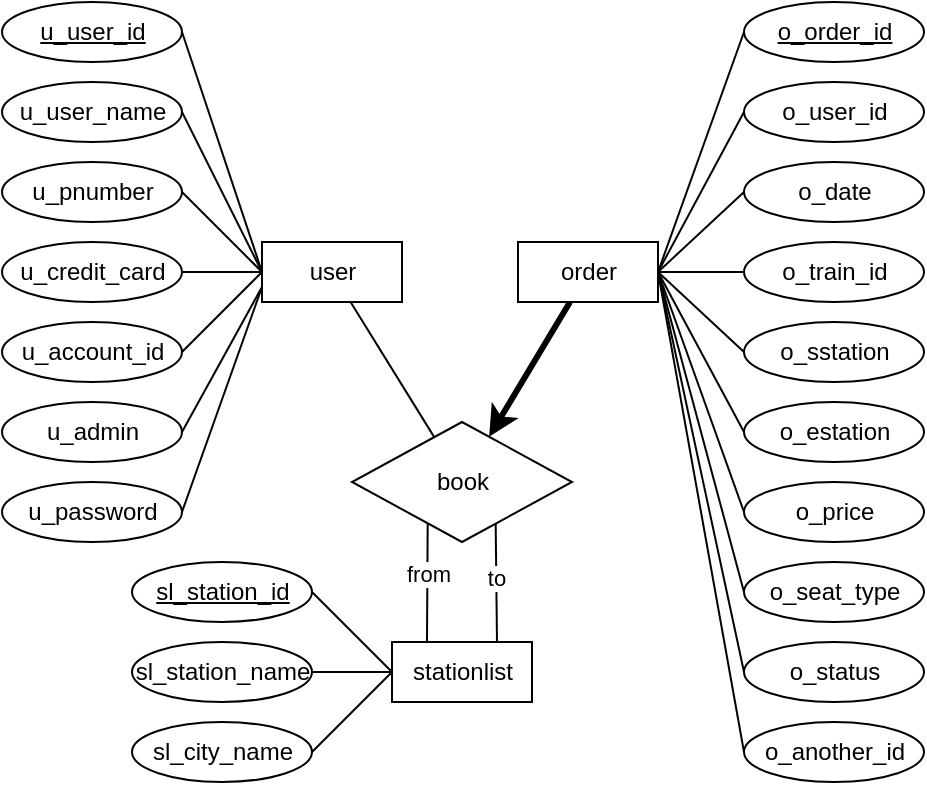 <mxfile version="14.6.13" type="device"><diagram id="kN1YnAI2vswf2WvvlktZ" name="第 1 页"><mxGraphModel dx="1024" dy="601" grid="0" gridSize="10" guides="1" tooltips="1" connect="1" arrows="1" fold="1" page="1" pageScale="1" pageWidth="1169" pageHeight="827" math="0" shadow="0"><root><mxCell id="0"/><mxCell id="1" parent="0"/><mxCell id="4" style="edgeStyle=none;rounded=0;orthogonalLoop=1;jettySize=auto;html=1;entryX=1;entryY=0.5;entryDx=0;entryDy=0;endArrow=none;endFill=0;exitX=0;exitY=0.5;exitDx=0;exitDy=0;" parent="1" source="2" target="3" edge="1"><mxGeometry relative="1" as="geometry"/></mxCell><mxCell id="51" style="edgeStyle=none;rounded=0;orthogonalLoop=1;jettySize=auto;html=1;endArrow=none;endFill=0;" parent="1" source="2" target="48" edge="1"><mxGeometry relative="1" as="geometry"/></mxCell><mxCell id="2" value="user" style="html=1;dashed=0;whitespace=wrap;" parent="1" vertex="1"><mxGeometry x="175" y="240" width="70" height="30" as="geometry"/></mxCell><mxCell id="3" value="&lt;u&gt;u_user_id&lt;/u&gt;" style="shape=ellipse;html=1;dashed=0;whitespace=wrap;perimeter=ellipsePerimeter;" parent="1" vertex="1"><mxGeometry x="45" y="120" width="90" height="30" as="geometry"/></mxCell><mxCell id="18" style="edgeStyle=none;rounded=0;orthogonalLoop=1;jettySize=auto;html=1;endArrow=none;endFill=0;exitX=1;exitY=0.5;exitDx=0;exitDy=0;entryX=0;entryY=0.5;entryDx=0;entryDy=0;" parent="1" source="5" target="2" edge="1"><mxGeometry relative="1" as="geometry"/></mxCell><mxCell id="5" value="u_user_name" style="shape=ellipse;html=1;dashed=0;whitespace=wrap;perimeter=ellipsePerimeter;" parent="1" vertex="1"><mxGeometry x="45" y="160" width="90" height="30" as="geometry"/></mxCell><mxCell id="19" style="edgeStyle=none;rounded=0;orthogonalLoop=1;jettySize=auto;html=1;endArrow=none;endFill=0;exitX=1;exitY=0.5;exitDx=0;exitDy=0;entryX=0;entryY=0.5;entryDx=0;entryDy=0;" parent="1" source="6" target="2" edge="1"><mxGeometry relative="1" as="geometry"/></mxCell><mxCell id="6" value="u_pnumber" style="shape=ellipse;html=1;dashed=0;whitespace=wrap;perimeter=ellipsePerimeter;" parent="1" vertex="1"><mxGeometry x="45" y="200" width="90" height="30" as="geometry"/></mxCell><mxCell id="20" style="edgeStyle=none;rounded=0;orthogonalLoop=1;jettySize=auto;html=1;endArrow=none;endFill=0;" parent="1" source="7" target="2" edge="1"><mxGeometry relative="1" as="geometry"/></mxCell><mxCell id="7" value="u_credit_card" style="shape=ellipse;html=1;dashed=0;whitespace=wrap;perimeter=ellipsePerimeter;" parent="1" vertex="1"><mxGeometry x="45" y="240" width="90" height="30" as="geometry"/></mxCell><mxCell id="21" style="edgeStyle=none;rounded=0;orthogonalLoop=1;jettySize=auto;html=1;endArrow=none;endFill=0;exitX=1;exitY=0.5;exitDx=0;exitDy=0;entryX=0;entryY=0.5;entryDx=0;entryDy=0;" parent="1" source="8" target="2" edge="1"><mxGeometry relative="1" as="geometry"/></mxCell><mxCell id="8" value="u_account_id" style="shape=ellipse;html=1;dashed=0;whitespace=wrap;perimeter=ellipsePerimeter;" parent="1" vertex="1"><mxGeometry x="45" y="280" width="90" height="30" as="geometry"/></mxCell><mxCell id="16" style="edgeStyle=none;rounded=0;orthogonalLoop=1;jettySize=auto;html=1;endArrow=none;endFill=0;exitX=1;exitY=0.5;exitDx=0;exitDy=0;entryX=0;entryY=0.75;entryDx=0;entryDy=0;" parent="1" source="9" target="2" edge="1"><mxGeometry relative="1" as="geometry"/></mxCell><mxCell id="9" value="u_admin" style="shape=ellipse;html=1;dashed=0;whitespace=wrap;perimeter=ellipsePerimeter;" parent="1" vertex="1"><mxGeometry x="45" y="320" width="90" height="30" as="geometry"/></mxCell><mxCell id="17" style="edgeStyle=none;rounded=0;orthogonalLoop=1;jettySize=auto;html=1;endArrow=none;endFill=0;entryX=0;entryY=0.75;entryDx=0;entryDy=0;exitX=1;exitY=0.5;exitDx=0;exitDy=0;" parent="1" source="10" target="2" edge="1"><mxGeometry relative="1" as="geometry"/></mxCell><mxCell id="10" value="u_password" style="shape=ellipse;html=1;dashed=0;whitespace=wrap;perimeter=ellipsePerimeter;" parent="1" vertex="1"><mxGeometry x="45" y="360" width="90" height="30" as="geometry"/></mxCell><mxCell id="32" style="edgeStyle=none;rounded=0;orthogonalLoop=1;jettySize=auto;html=1;exitX=0;exitY=0.5;exitDx=0;exitDy=0;entryX=1;entryY=0.5;entryDx=0;entryDy=0;endArrow=none;endFill=0;" parent="1" source="22" target="29" edge="1"><mxGeometry relative="1" as="geometry"/></mxCell><mxCell id="22" value="&lt;u&gt;o_order_id&lt;/u&gt;" style="shape=ellipse;html=1;dashed=0;whitespace=wrap;perimeter=ellipsePerimeter;" parent="1" vertex="1"><mxGeometry x="416" y="120" width="90" height="30" as="geometry"/></mxCell><mxCell id="33" style="edgeStyle=none;rounded=0;orthogonalLoop=1;jettySize=auto;html=1;exitX=0;exitY=0.5;exitDx=0;exitDy=0;endArrow=none;endFill=0;entryX=1;entryY=0.5;entryDx=0;entryDy=0;" parent="1" source="23" target="29" edge="1"><mxGeometry relative="1" as="geometry"><mxPoint x="380" y="215" as="targetPoint"/></mxGeometry></mxCell><mxCell id="23" value="o_user_id" style="shape=ellipse;html=1;dashed=0;whitespace=wrap;perimeter=ellipsePerimeter;" parent="1" vertex="1"><mxGeometry x="416" y="160" width="90" height="30" as="geometry"/></mxCell><mxCell id="34" style="edgeStyle=none;rounded=0;orthogonalLoop=1;jettySize=auto;html=1;exitX=0;exitY=0.5;exitDx=0;exitDy=0;endArrow=none;endFill=0;entryX=1;entryY=0.5;entryDx=0;entryDy=0;" parent="1" source="24" target="29" edge="1"><mxGeometry relative="1" as="geometry"><mxPoint x="380" y="215" as="targetPoint"/></mxGeometry></mxCell><mxCell id="24" value="o_date" style="shape=ellipse;html=1;dashed=0;whitespace=wrap;perimeter=ellipsePerimeter;" parent="1" vertex="1"><mxGeometry x="416" y="200" width="90" height="30" as="geometry"/></mxCell><mxCell id="35" style="edgeStyle=none;rounded=0;orthogonalLoop=1;jettySize=auto;html=1;exitX=0;exitY=0.5;exitDx=0;exitDy=0;entryX=1;entryY=0.5;entryDx=0;entryDy=0;endArrow=none;endFill=0;" parent="1" source="25" target="29" edge="1"><mxGeometry relative="1" as="geometry"/></mxCell><mxCell id="25" value="o_train_id" style="shape=ellipse;html=1;dashed=0;whitespace=wrap;perimeter=ellipsePerimeter;" parent="1" vertex="1"><mxGeometry x="416" y="240" width="90" height="30" as="geometry"/></mxCell><mxCell id="36" style="edgeStyle=none;rounded=0;orthogonalLoop=1;jettySize=auto;html=1;exitX=0;exitY=0.5;exitDx=0;exitDy=0;endArrow=none;endFill=0;entryX=1;entryY=0.5;entryDx=0;entryDy=0;" parent="1" source="26" target="29" edge="1"><mxGeometry relative="1" as="geometry"><mxPoint x="380" y="219.862" as="targetPoint"/></mxGeometry></mxCell><mxCell id="26" value="o_sstation" style="shape=ellipse;html=1;dashed=0;whitespace=wrap;perimeter=ellipsePerimeter;" parent="1" vertex="1"><mxGeometry x="416" y="280" width="90" height="30" as="geometry"/></mxCell><mxCell id="37" style="edgeStyle=none;rounded=0;orthogonalLoop=1;jettySize=auto;html=1;exitX=0;exitY=0.5;exitDx=0;exitDy=0;entryX=1;entryY=0.5;entryDx=0;entryDy=0;endArrow=none;endFill=0;" parent="1" source="27" target="29" edge="1"><mxGeometry relative="1" as="geometry"/></mxCell><mxCell id="27" value="o_estation" style="shape=ellipse;html=1;dashed=0;whitespace=wrap;perimeter=ellipsePerimeter;" parent="1" vertex="1"><mxGeometry x="416" y="320" width="90" height="30" as="geometry"/></mxCell><mxCell id="38" style="edgeStyle=none;rounded=0;orthogonalLoop=1;jettySize=auto;html=1;exitX=0;exitY=0.5;exitDx=0;exitDy=0;endArrow=none;endFill=0;entryX=1;entryY=0.5;entryDx=0;entryDy=0;" parent="1" source="28" target="29" edge="1"><mxGeometry relative="1" as="geometry"><mxPoint x="380" y="215" as="targetPoint"/></mxGeometry></mxCell><mxCell id="28" value="o_price" style="shape=ellipse;html=1;dashed=0;whitespace=wrap;perimeter=ellipsePerimeter;" parent="1" vertex="1"><mxGeometry x="416" y="360" width="90" height="30" as="geometry"/></mxCell><mxCell id="52" style="edgeStyle=none;rounded=0;orthogonalLoop=1;jettySize=auto;html=1;endArrow=classic;endFill=1;strokeWidth=3;" parent="1" source="29" target="48" edge="1"><mxGeometry relative="1" as="geometry"/></mxCell><mxCell id="29" value="order" style="html=1;dashed=0;whitespace=wrap;" parent="1" vertex="1"><mxGeometry x="303" y="240" width="70" height="30" as="geometry"/></mxCell><mxCell id="39" style="edgeStyle=none;rounded=0;orthogonalLoop=1;jettySize=auto;html=1;exitX=0;exitY=0.5;exitDx=0;exitDy=0;endArrow=none;endFill=0;entryX=1;entryY=0.5;entryDx=0;entryDy=0;" parent="1" source="30" target="29" edge="1"><mxGeometry relative="1" as="geometry"><mxPoint x="381" y="225" as="targetPoint"/></mxGeometry></mxCell><mxCell id="30" value="o_seat_type" style="shape=ellipse;html=1;dashed=0;whitespace=wrap;perimeter=ellipsePerimeter;" parent="1" vertex="1"><mxGeometry x="416" y="400" width="90" height="30" as="geometry"/></mxCell><mxCell id="40" style="edgeStyle=none;rounded=0;orthogonalLoop=1;jettySize=auto;html=1;exitX=0;exitY=0.5;exitDx=0;exitDy=0;entryX=1;entryY=0.5;entryDx=0;entryDy=0;endArrow=none;endFill=0;" parent="1" source="31" target="29" edge="1"><mxGeometry relative="1" as="geometry"/></mxCell><mxCell id="31" value="o_status" style="shape=ellipse;html=1;dashed=0;whitespace=wrap;perimeter=ellipsePerimeter;" parent="1" vertex="1"><mxGeometry x="416" y="440" width="90" height="30" as="geometry"/></mxCell><mxCell id="49" style="edgeStyle=none;rounded=0;orthogonalLoop=1;jettySize=auto;html=1;exitX=0.25;exitY=0;exitDx=0;exitDy=0;entryX=0.344;entryY=0.839;entryDx=0;entryDy=0;entryPerimeter=0;endArrow=none;endFill=0;" parent="1" source="41" target="48" edge="1"><mxGeometry relative="1" as="geometry"/></mxCell><mxCell id="53" value="from" style="edgeLabel;html=1;align=center;verticalAlign=middle;resizable=0;points=[];" parent="49" vertex="1" connectable="0"><mxGeometry x="0.138" relative="1" as="geometry"><mxPoint as="offset"/></mxGeometry></mxCell><mxCell id="50" style="edgeStyle=none;rounded=0;orthogonalLoop=1;jettySize=auto;html=1;exitX=0.75;exitY=0;exitDx=0;exitDy=0;entryX=0.653;entryY=0.832;entryDx=0;entryDy=0;entryPerimeter=0;endArrow=none;endFill=0;" parent="1" source="41" target="48" edge="1"><mxGeometry relative="1" as="geometry"/></mxCell><mxCell id="54" value="to" style="edgeLabel;html=1;align=center;verticalAlign=middle;resizable=0;points=[];" parent="50" vertex="1" connectable="0"><mxGeometry x="0.077" relative="1" as="geometry"><mxPoint as="offset"/></mxGeometry></mxCell><mxCell id="41" value="stationlist" style="html=1;dashed=0;whitespace=wrap;" parent="1" vertex="1"><mxGeometry x="240" y="440" width="70" height="30" as="geometry"/></mxCell><mxCell id="45" style="edgeStyle=none;rounded=0;orthogonalLoop=1;jettySize=auto;html=1;exitX=1;exitY=0.5;exitDx=0;exitDy=0;entryX=0;entryY=0.5;entryDx=0;entryDy=0;endArrow=none;endFill=0;" parent="1" source="42" target="41" edge="1"><mxGeometry relative="1" as="geometry"/></mxCell><mxCell id="42" value="&lt;u&gt;sl_station_id&lt;/u&gt;" style="shape=ellipse;html=1;dashed=0;whitespace=wrap;perimeter=ellipsePerimeter;" parent="1" vertex="1"><mxGeometry x="110" y="400" width="90" height="30" as="geometry"/></mxCell><mxCell id="46" style="edgeStyle=none;rounded=0;orthogonalLoop=1;jettySize=auto;html=1;exitX=1;exitY=0.5;exitDx=0;exitDy=0;endArrow=none;endFill=0;" parent="1" source="43" edge="1"><mxGeometry relative="1" as="geometry"><mxPoint x="240" y="454.944" as="targetPoint"/></mxGeometry></mxCell><mxCell id="43" value="sl_station_name" style="shape=ellipse;html=1;dashed=0;whitespace=wrap;perimeter=ellipsePerimeter;" parent="1" vertex="1"><mxGeometry x="110" y="440" width="90" height="30" as="geometry"/></mxCell><mxCell id="47" style="edgeStyle=none;rounded=0;orthogonalLoop=1;jettySize=auto;html=1;exitX=1;exitY=0.5;exitDx=0;exitDy=0;entryX=0;entryY=0.5;entryDx=0;entryDy=0;endArrow=none;endFill=0;" parent="1" source="44" target="41" edge="1"><mxGeometry relative="1" as="geometry"/></mxCell><mxCell id="44" value="sl_city_name" style="shape=ellipse;html=1;dashed=0;whitespace=wrap;perimeter=ellipsePerimeter;" parent="1" vertex="1"><mxGeometry x="110" y="480" width="90" height="30" as="geometry"/></mxCell><mxCell id="48" value="book" style="shape=rhombus;html=1;dashed=0;whitespace=wrap;perimeter=rhombusPerimeter;" parent="1" vertex="1"><mxGeometry x="220" y="330" width="110" height="60" as="geometry"/></mxCell><mxCell id="qw8T-d8AioX0hIQtDHsk-54" value="o_another_id" style="shape=ellipse;html=1;dashed=0;whitespace=wrap;perimeter=ellipsePerimeter;" vertex="1" parent="1"><mxGeometry x="416" y="480" width="90" height="30" as="geometry"/></mxCell><mxCell id="qw8T-d8AioX0hIQtDHsk-55" style="edgeStyle=none;rounded=0;orthogonalLoop=1;jettySize=auto;html=1;exitX=0;exitY=0.5;exitDx=0;exitDy=0;entryX=1;entryY=0.5;entryDx=0;entryDy=0;endArrow=none;endFill=0;" edge="1" parent="1" source="qw8T-d8AioX0hIQtDHsk-54" target="29"><mxGeometry relative="1" as="geometry"><mxPoint x="426" y="465" as="sourcePoint"/><mxPoint x="383" y="265" as="targetPoint"/></mxGeometry></mxCell></root></mxGraphModel></diagram></mxfile>